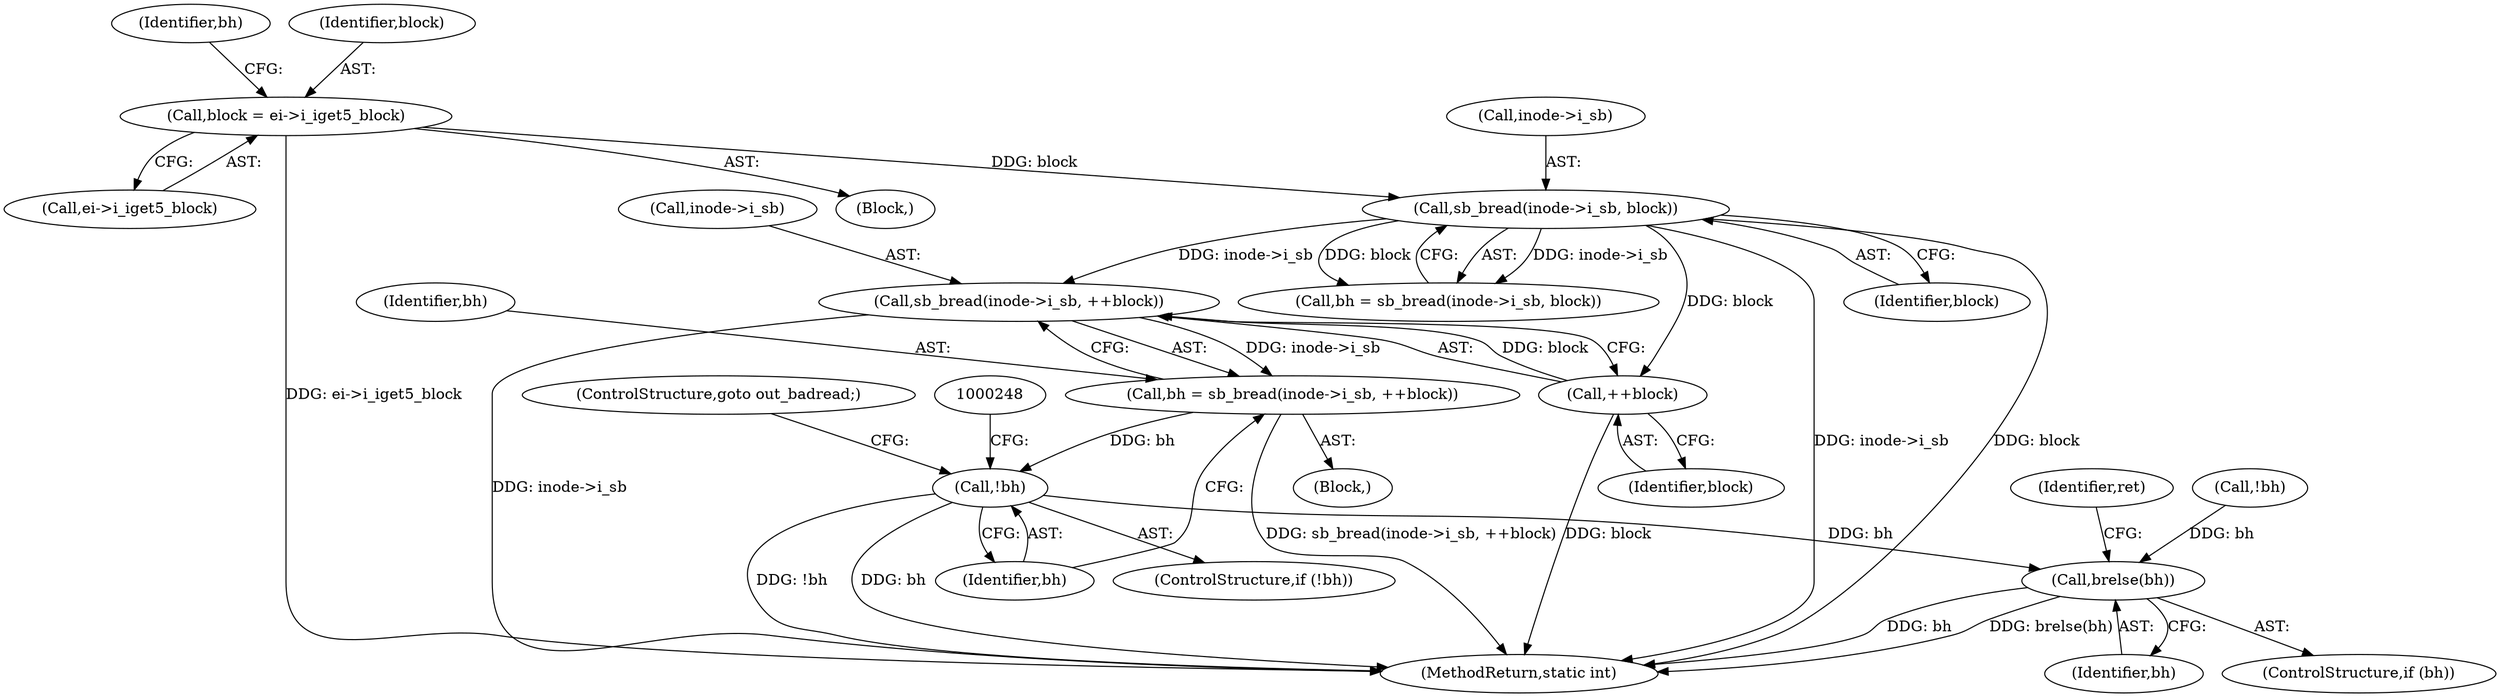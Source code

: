 digraph "0_linux_410dd3cf4c9b36f27ed4542ee18b1af5e68645a4_0@API" {
"1000235" [label="(Call,sb_bread(inode->i_sb, ++block))"];
"1000166" [label="(Call,sb_bread(inode->i_sb, block))"];
"1000159" [label="(Call,block = ei->i_iget5_block)"];
"1000239" [label="(Call,++block)"];
"1000233" [label="(Call,bh = sb_bread(inode->i_sb, ++block))"];
"1000242" [label="(Call,!bh)"];
"1000718" [label="(Call,brelse(bh))"];
"1000244" [label="(ControlStructure,goto out_badread;)"];
"1000170" [label="(Identifier,block)"];
"1000243" [label="(Identifier,bh)"];
"1000235" [label="(Call,sb_bread(inode->i_sb, ++block))"];
"1000242" [label="(Call,!bh)"];
"1000114" [label="(Block,)"];
"1000167" [label="(Call,inode->i_sb)"];
"1000166" [label="(Call,sb_bread(inode->i_sb, block))"];
"1000240" [label="(Identifier,block)"];
"1000236" [label="(Call,inode->i_sb)"];
"1000716" [label="(ControlStructure,if (bh))"];
"1000241" [label="(ControlStructure,if (!bh))"];
"1000159" [label="(Call,block = ei->i_iget5_block)"];
"1000165" [label="(Identifier,bh)"];
"1000721" [label="(Identifier,ret)"];
"1000172" [label="(Call,!bh)"];
"1000239" [label="(Call,++block)"];
"1000161" [label="(Call,ei->i_iget5_block)"];
"1000725" [label="(MethodReturn,static int)"];
"1000718" [label="(Call,brelse(bh))"];
"1000201" [label="(Block,)"];
"1000233" [label="(Call,bh = sb_bread(inode->i_sb, ++block))"];
"1000234" [label="(Identifier,bh)"];
"1000719" [label="(Identifier,bh)"];
"1000164" [label="(Call,bh = sb_bread(inode->i_sb, block))"];
"1000160" [label="(Identifier,block)"];
"1000235" -> "1000233"  [label="AST: "];
"1000235" -> "1000239"  [label="CFG: "];
"1000236" -> "1000235"  [label="AST: "];
"1000239" -> "1000235"  [label="AST: "];
"1000233" -> "1000235"  [label="CFG: "];
"1000235" -> "1000725"  [label="DDG: inode->i_sb"];
"1000235" -> "1000233"  [label="DDG: inode->i_sb"];
"1000166" -> "1000235"  [label="DDG: inode->i_sb"];
"1000239" -> "1000235"  [label="DDG: block"];
"1000166" -> "1000164"  [label="AST: "];
"1000166" -> "1000170"  [label="CFG: "];
"1000167" -> "1000166"  [label="AST: "];
"1000170" -> "1000166"  [label="AST: "];
"1000164" -> "1000166"  [label="CFG: "];
"1000166" -> "1000725"  [label="DDG: inode->i_sb"];
"1000166" -> "1000725"  [label="DDG: block"];
"1000166" -> "1000164"  [label="DDG: inode->i_sb"];
"1000166" -> "1000164"  [label="DDG: block"];
"1000159" -> "1000166"  [label="DDG: block"];
"1000166" -> "1000239"  [label="DDG: block"];
"1000159" -> "1000114"  [label="AST: "];
"1000159" -> "1000161"  [label="CFG: "];
"1000160" -> "1000159"  [label="AST: "];
"1000161" -> "1000159"  [label="AST: "];
"1000165" -> "1000159"  [label="CFG: "];
"1000159" -> "1000725"  [label="DDG: ei->i_iget5_block"];
"1000239" -> "1000240"  [label="CFG: "];
"1000240" -> "1000239"  [label="AST: "];
"1000239" -> "1000725"  [label="DDG: block"];
"1000233" -> "1000201"  [label="AST: "];
"1000234" -> "1000233"  [label="AST: "];
"1000243" -> "1000233"  [label="CFG: "];
"1000233" -> "1000725"  [label="DDG: sb_bread(inode->i_sb, ++block)"];
"1000233" -> "1000242"  [label="DDG: bh"];
"1000242" -> "1000241"  [label="AST: "];
"1000242" -> "1000243"  [label="CFG: "];
"1000243" -> "1000242"  [label="AST: "];
"1000244" -> "1000242"  [label="CFG: "];
"1000248" -> "1000242"  [label="CFG: "];
"1000242" -> "1000725"  [label="DDG: !bh"];
"1000242" -> "1000725"  [label="DDG: bh"];
"1000242" -> "1000718"  [label="DDG: bh"];
"1000718" -> "1000716"  [label="AST: "];
"1000718" -> "1000719"  [label="CFG: "];
"1000719" -> "1000718"  [label="AST: "];
"1000721" -> "1000718"  [label="CFG: "];
"1000718" -> "1000725"  [label="DDG: bh"];
"1000718" -> "1000725"  [label="DDG: brelse(bh)"];
"1000172" -> "1000718"  [label="DDG: bh"];
}
